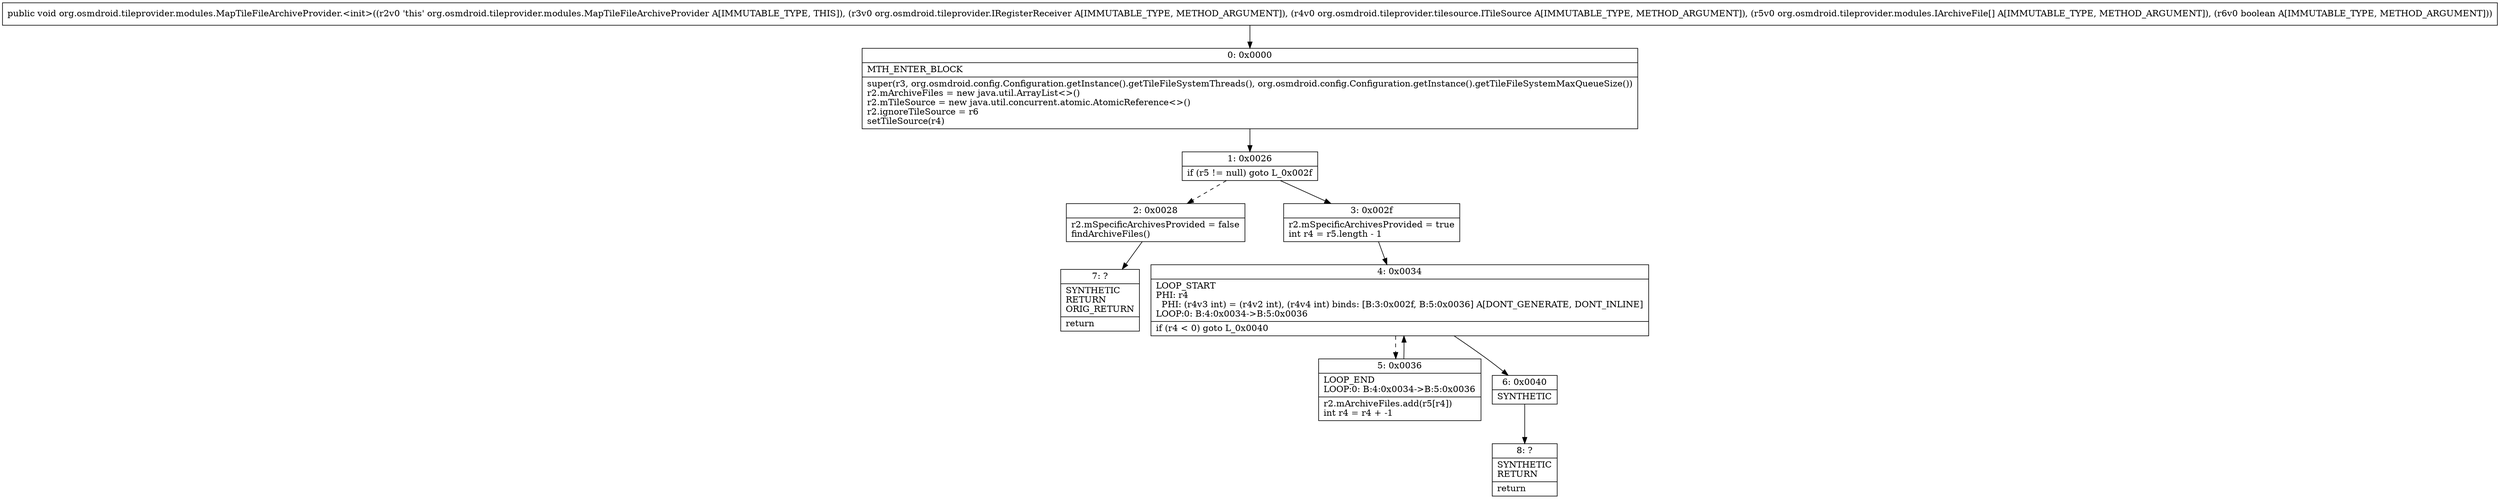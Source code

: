 digraph "CFG fororg.osmdroid.tileprovider.modules.MapTileFileArchiveProvider.\<init\>(Lorg\/osmdroid\/tileprovider\/IRegisterReceiver;Lorg\/osmdroid\/tileprovider\/tilesource\/ITileSource;[Lorg\/osmdroid\/tileprovider\/modules\/IArchiveFile;Z)V" {
Node_0 [shape=record,label="{0\:\ 0x0000|MTH_ENTER_BLOCK\l|super(r3, org.osmdroid.config.Configuration.getInstance().getTileFileSystemThreads(), org.osmdroid.config.Configuration.getInstance().getTileFileSystemMaxQueueSize())\lr2.mArchiveFiles = new java.util.ArrayList\<\>()\lr2.mTileSource = new java.util.concurrent.atomic.AtomicReference\<\>()\lr2.ignoreTileSource = r6\lsetTileSource(r4)\l}"];
Node_1 [shape=record,label="{1\:\ 0x0026|if (r5 != null) goto L_0x002f\l}"];
Node_2 [shape=record,label="{2\:\ 0x0028|r2.mSpecificArchivesProvided = false\lfindArchiveFiles()\l}"];
Node_3 [shape=record,label="{3\:\ 0x002f|r2.mSpecificArchivesProvided = true\lint r4 = r5.length \- 1\l}"];
Node_4 [shape=record,label="{4\:\ 0x0034|LOOP_START\lPHI: r4 \l  PHI: (r4v3 int) = (r4v2 int), (r4v4 int) binds: [B:3:0x002f, B:5:0x0036] A[DONT_GENERATE, DONT_INLINE]\lLOOP:0: B:4:0x0034\-\>B:5:0x0036\l|if (r4 \< 0) goto L_0x0040\l}"];
Node_5 [shape=record,label="{5\:\ 0x0036|LOOP_END\lLOOP:0: B:4:0x0034\-\>B:5:0x0036\l|r2.mArchiveFiles.add(r5[r4])\lint r4 = r4 + \-1\l}"];
Node_6 [shape=record,label="{6\:\ 0x0040|SYNTHETIC\l}"];
Node_7 [shape=record,label="{7\:\ ?|SYNTHETIC\lRETURN\lORIG_RETURN\l|return\l}"];
Node_8 [shape=record,label="{8\:\ ?|SYNTHETIC\lRETURN\l|return\l}"];
MethodNode[shape=record,label="{public void org.osmdroid.tileprovider.modules.MapTileFileArchiveProvider.\<init\>((r2v0 'this' org.osmdroid.tileprovider.modules.MapTileFileArchiveProvider A[IMMUTABLE_TYPE, THIS]), (r3v0 org.osmdroid.tileprovider.IRegisterReceiver A[IMMUTABLE_TYPE, METHOD_ARGUMENT]), (r4v0 org.osmdroid.tileprovider.tilesource.ITileSource A[IMMUTABLE_TYPE, METHOD_ARGUMENT]), (r5v0 org.osmdroid.tileprovider.modules.IArchiveFile[] A[IMMUTABLE_TYPE, METHOD_ARGUMENT]), (r6v0 boolean A[IMMUTABLE_TYPE, METHOD_ARGUMENT])) }"];
MethodNode -> Node_0;
Node_0 -> Node_1;
Node_1 -> Node_2[style=dashed];
Node_1 -> Node_3;
Node_2 -> Node_7;
Node_3 -> Node_4;
Node_4 -> Node_5[style=dashed];
Node_4 -> Node_6;
Node_5 -> Node_4;
Node_6 -> Node_8;
}


